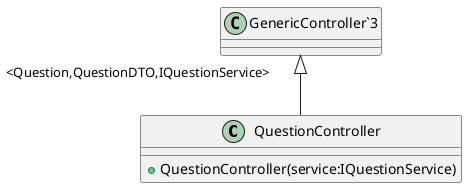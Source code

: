 @startuml
class QuestionController {
    + QuestionController(service:IQuestionService)
}
"GenericController`3" "<Question,QuestionDTO,IQuestionService>" <|-- QuestionController
@enduml
